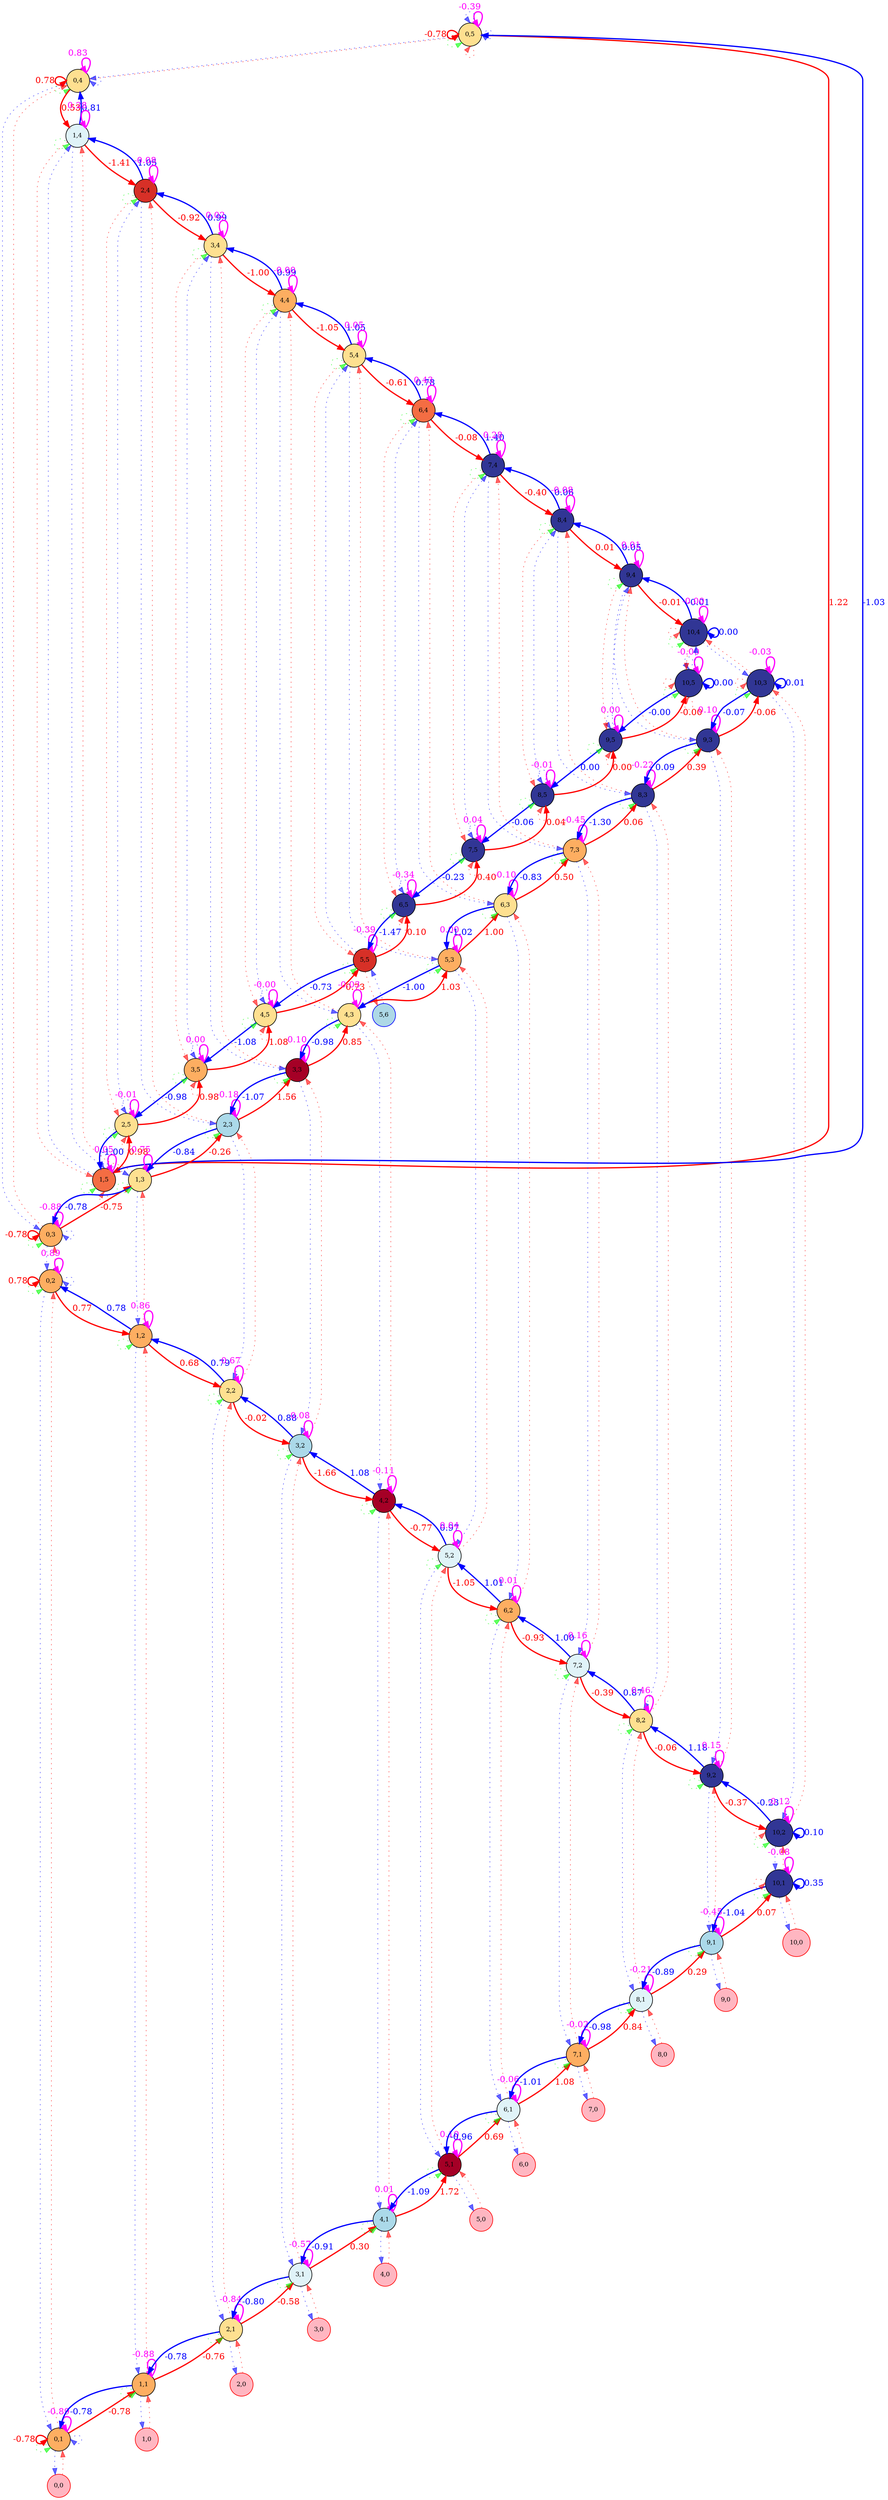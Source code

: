 digraph {
	splines=true
	"0,5" [label="0,5" color=black colorscheme=rdylbu10 fillcolor=5 fontsize=10 pos="0,5!" shape=circle style=filled]
	"0,4" [label="0,4" color=black colorscheme=rdylbu10 fillcolor=5 fontsize=10 pos="0,4!" shape=circle style=filled]
	"0,3" [label="0,3" color=black colorscheme=rdylbu10 fillcolor=4 fontsize=10 pos="0,3!" shape=circle style=filled]
	"0,2" [label="0,2" color=black colorscheme=rdylbu10 fillcolor=4 fontsize=10 pos="0,2!" shape=circle style=filled]
	"0,1" [label="0,1" color=black colorscheme=rdylbu10 fillcolor=4 fontsize=10 pos="0,1!" shape=circle style=filled]
	"0,0" [label="0,0" color=red fillcolor=lightpink fontsize=10 pos="0,0!" shape=circle style=filled]
	"1,5" [label="1,5" color=black colorscheme=rdylbu10 fillcolor=3 fontsize=10 pos="1,5!" shape=circle style=filled]
	"1,4" [label="1,4" color=black colorscheme=rdylbu10 fillcolor=6 fontsize=10 pos="1,4!" shape=circle style=filled]
	"1,3" [label="1,3" color=black colorscheme=rdylbu10 fillcolor=5 fontsize=10 pos="1,3!" shape=circle style=filled]
	"1,2" [label="1,2" color=black colorscheme=rdylbu10 fillcolor=4 fontsize=10 pos="1,2!" shape=circle style=filled]
	"1,1" [label="1,1" color=black colorscheme=rdylbu10 fillcolor=4 fontsize=10 pos="1,1!" shape=circle style=filled]
	"1,0" [label="1,0" color=red fillcolor=lightpink fontsize=10 pos="1,0!" shape=circle style=filled]
	"2,5" [label="2,5" color=black colorscheme=rdylbu10 fillcolor=5 fontsize=10 pos="2,5!" shape=circle style=filled]
	"2,4" [label="2,4" color=black colorscheme=rdylbu10 fillcolor=2 fontsize=10 pos="2,4!" shape=circle style=filled]
	"2,3" [label="2,3" color=black colorscheme=rdylbu10 fillcolor=7 fontsize=10 pos="2,3!" shape=circle style=filled]
	"2,2" [label="2,2" color=black colorscheme=rdylbu10 fillcolor=5 fontsize=10 pos="2,2!" shape=circle style=filled]
	"2,1" [label="2,1" color=black colorscheme=rdylbu10 fillcolor=5 fontsize=10 pos="2,1!" shape=circle style=filled]
	"2,0" [label="2,0" color=red fillcolor=lightpink fontsize=10 pos="2,0!" shape=circle style=filled]
	"3,5" [label="3,5" color=black colorscheme=rdylbu10 fillcolor=4 fontsize=10 pos="3,5!" shape=circle style=filled]
	"3,4" [label="3,4" color=black colorscheme=rdylbu10 fillcolor=5 fontsize=10 pos="3,4!" shape=circle style=filled]
	"3,3" [label="3,3" color=black colorscheme=rdylbu10 fillcolor=1 fontsize=10 pos="3,3!" shape=circle style=filled]
	"3,2" [label="3,2" color=black colorscheme=rdylbu10 fillcolor=7 fontsize=10 pos="3,2!" shape=circle style=filled]
	"3,1" [label="3,1" color=black colorscheme=rdylbu10 fillcolor=6 fontsize=10 pos="3,1!" shape=circle style=filled]
	"3,0" [label="3,0" color=red fillcolor=lightpink fontsize=10 pos="3,0!" shape=circle style=filled]
	"4,5" [label="4,5" color=black colorscheme=rdylbu10 fillcolor=5 fontsize=10 pos="4,5!" shape=circle style=filled]
	"4,4" [label="4,4" color=black colorscheme=rdylbu10 fillcolor=4 fontsize=10 pos="4,4!" shape=circle style=filled]
	"4,3" [label="4,3" color=black colorscheme=rdylbu10 fillcolor=5 fontsize=10 pos="4,3!" shape=circle style=filled]
	"4,2" [label="4,2" color=black colorscheme=rdylbu10 fillcolor=1 fontsize=10 pos="4,2!" shape=circle style=filled]
	"4,1" [label="4,1" color=black colorscheme=rdylbu10 fillcolor=7 fontsize=10 pos="4,1!" shape=circle style=filled]
	"4,0" [label="4,0" color=red fillcolor=lightpink fontsize=10 pos="4,0!" shape=circle style=filled]
	"5,6" [label="5,6" color=blue fillcolor=lightblue fontsize=10 pos="5,6!" shape=circle style=filled]
	"5,5" [label="5,5" color=black colorscheme=rdylbu10 fillcolor=2 fontsize=10 pos="5,5!" shape=circle style=filled]
	"5,4" [label="5,4" color=black colorscheme=rdylbu10 fillcolor=5 fontsize=10 pos="5,4!" shape=circle style=filled]
	"5,3" [label="5,3" color=black colorscheme=rdylbu10 fillcolor=4 fontsize=10 pos="5,3!" shape=circle style=filled]
	"5,2" [label="5,2" color=black colorscheme=rdylbu10 fillcolor=6 fontsize=10 pos="5,2!" shape=circle style=filled]
	"5,1" [label="5,1" color=black colorscheme=rdylbu10 fillcolor=1 fontsize=10 pos="5,1!" shape=circle style=filled]
	"5,0" [label="5,0" color=red fillcolor=lightpink fontsize=10 pos="5,0!" shape=circle style=filled]
	"6,5" [label="6,5" color=black colorscheme=rdylbu10 fillcolor=10 fontsize=10 pos="6,5!" shape=circle style=filled]
	"6,4" [label="6,4" color=black colorscheme=rdylbu10 fillcolor=3 fontsize=10 pos="6,4!" shape=circle style=filled]
	"6,3" [label="6,3" color=black colorscheme=rdylbu10 fillcolor=5 fontsize=10 pos="6,3!" shape=circle style=filled]
	"6,2" [label="6,2" color=black colorscheme=rdylbu10 fillcolor=4 fontsize=10 pos="6,2!" shape=circle style=filled]
	"6,1" [label="6,1" color=black colorscheme=rdylbu10 fillcolor=6 fontsize=10 pos="6,1!" shape=circle style=filled]
	"6,0" [label="6,0" color=red fillcolor=lightpink fontsize=10 pos="6,0!" shape=circle style=filled]
	"7,5" [label="7,5" color=black colorscheme=rdylbu10 fillcolor=10 fontsize=10 pos="7,5!" shape=circle style=filled]
	"7,4" [label="7,4" color=black colorscheme=rdylbu10 fillcolor=10 fontsize=10 pos="7,4!" shape=circle style=filled]
	"7,3" [label="7,3" color=black colorscheme=rdylbu10 fillcolor=4 fontsize=10 pos="7,3!" shape=circle style=filled]
	"7,2" [label="7,2" color=black colorscheme=rdylbu10 fillcolor=6 fontsize=10 pos="7,2!" shape=circle style=filled]
	"7,1" [label="7,1" color=black colorscheme=rdylbu10 fillcolor=4 fontsize=10 pos="7,1!" shape=circle style=filled]
	"7,0" [label="7,0" color=red fillcolor=lightpink fontsize=10 pos="7,0!" shape=circle style=filled]
	"8,5" [label="8,5" color=black colorscheme=rdylbu10 fillcolor=10 fontsize=10 pos="8,5!" shape=circle style=filled]
	"8,4" [label="8,4" color=black colorscheme=rdylbu10 fillcolor=10 fontsize=10 pos="8,4!" shape=circle style=filled]
	"8,3" [label="8,3" color=black colorscheme=rdylbu10 fillcolor=10 fontsize=10 pos="8,3!" shape=circle style=filled]
	"8,2" [label="8,2" color=black colorscheme=rdylbu10 fillcolor=5 fontsize=10 pos="8,2!" shape=circle style=filled]
	"8,1" [label="8,1" color=black colorscheme=rdylbu10 fillcolor=6 fontsize=10 pos="8,1!" shape=circle style=filled]
	"8,0" [label="8,0" color=red fillcolor=lightpink fontsize=10 pos="8,0!" shape=circle style=filled]
	"9,5" [label="9,5" color=black colorscheme=rdylbu10 fillcolor=10 fontsize=10 pos="9,5!" shape=circle style=filled]
	"9,4" [label="9,4" color=black colorscheme=rdylbu10 fillcolor=10 fontsize=10 pos="9,4!" shape=circle style=filled]
	"9,3" [label="9,3" color=black colorscheme=rdylbu10 fillcolor=10 fontsize=10 pos="9,3!" shape=circle style=filled]
	"9,2" [label="9,2" color=black colorscheme=rdylbu10 fillcolor=10 fontsize=10 pos="9,2!" shape=circle style=filled]
	"9,1" [label="9,1" color=black colorscheme=rdylbu10 fillcolor=7 fontsize=10 pos="9,1!" shape=circle style=filled]
	"9,0" [label="9,0" color=red fillcolor=lightpink fontsize=10 pos="9,0!" shape=circle style=filled]
	"10,5" [label="10,5" color=black colorscheme=rdylbu10 fillcolor=10 fontsize=10 pos="10,5!" shape=circle style=filled]
	"10,4" [label="10,4" color=black colorscheme=rdylbu10 fillcolor=10 fontsize=10 pos="10,4!" shape=circle style=filled]
	"10,3" [label="10,3" color=black colorscheme=rdylbu10 fillcolor=10 fontsize=10 pos="10,3!" shape=circle style=filled]
	"10,2" [label="10,2" color=black colorscheme=rdylbu10 fillcolor=10 fontsize=10 pos="10,2!" shape=circle style=filled]
	"10,1" [label="10,1" color=black colorscheme=rdylbu10 fillcolor=10 fontsize=10 pos="10,1!" shape=circle style=filled]
	"10,0" [label="10,0" color=red fillcolor=lightpink fontsize=10 pos="10,0!" shape=circle style=filled]
	"0,5" -> "0,5" [label=-0.39 color="#ff00ff" fontcolor="#ff00ff" headport=ne penwidth=2 style=solid tailport=ne]
	"0,5" -> "0,5" [label="" color="#00ff0099" fontcolor="#00ff0099" headport=sw style=dotted tailport=sw]
	"0,5" -> "0,4" [label="" color="#0000ff99" fontcolor="#0000ff99" style=dotted]
	"0,5" -> "1,5" [label=1.22 color="#ff0000" fontcolor="#ff0000" penwidth=2 style=solid]
	"0,5" -> "0,5" [label="" color="#ff000099" fontcolor="#ff000099" headport=s style=dotted tailport=s]
	"0,5" -> "0,5" [label="" color="#0000ff99" fontcolor="#0000ff99" headport=n style=dotted tailport=n]
	"0,5" -> "0,5" [label="" color="#0000ff99" fontcolor="#0000ff99" headport=e style=dotted tailport=e]
	"0,5" -> "0,5" [label=-0.78 color="#ff0000" fontcolor="#ff0000" headport=w penwidth=2 style=solid tailport=w]
	"0,4" -> "0,5" [label="" color="#ff000099" fontcolor="#ff000099" style=dotted]
	"0,4" -> "0,4" [label=0.83 color="#ff00ff" fontcolor="#ff00ff" headport=ne penwidth=2 style=solid tailport=ne]
	"0,4" -> "0,4" [label="" color="#00ff0099" fontcolor="#00ff0099" headport=sw style=dotted tailport=sw]
	"0,4" -> "0,3" [label="" color="#0000ff99" fontcolor="#0000ff99" style=dotted]
	"0,4" -> "1,4" [label=0.53 color="#ff0000" fontcolor="#ff0000" penwidth=2 style=solid]
	"0,4" -> "0,4" [label="" color="#0000ff99" fontcolor="#0000ff99" headport=e style=dotted tailport=e]
	"0,4" -> "0,4" [label=0.78 color="#ff0000" fontcolor="#ff0000" headport=w penwidth=2 style=solid tailport=w]
	"0,3" -> "0,4" [label="" color="#ff000099" fontcolor="#ff000099" style=dotted]
	"0,3" -> "0,3" [label=-0.88 color="#ff00ff" fontcolor="#ff00ff" headport=ne penwidth=2 style=solid tailport=ne]
	"0,3" -> "0,3" [label="" color="#00ff0099" fontcolor="#00ff0099" headport=sw style=dotted tailport=sw]
	"0,3" -> "0,2" [label="" color="#0000ff99" fontcolor="#0000ff99" style=dotted]
	"0,3" -> "1,3" [label=-0.75 color="#ff0000" fontcolor="#ff0000" penwidth=2 style=solid]
	"0,3" -> "0,3" [label="" color="#0000ff99" fontcolor="#0000ff99" headport=e style=dotted tailport=e]
	"0,3" -> "0,3" [label=-0.78 color="#ff0000" fontcolor="#ff0000" headport=w penwidth=2 style=solid tailport=w]
	"0,2" -> "0,3" [label="" color="#ff000099" fontcolor="#ff000099" style=dotted]
	"0,2" -> "0,2" [label=0.89 color="#ff00ff" fontcolor="#ff00ff" headport=ne penwidth=2 style=solid tailport=ne]
	"0,2" -> "0,2" [label="" color="#00ff0099" fontcolor="#00ff0099" headport=sw style=dotted tailport=sw]
	"0,2" -> "0,1" [label="" color="#0000ff99" fontcolor="#0000ff99" style=dotted]
	"0,2" -> "1,2" [label=0.77 color="#ff0000" fontcolor="#ff0000" penwidth=2 style=solid]
	"0,2" -> "0,2" [label="" color="#0000ff99" fontcolor="#0000ff99" headport=e style=dotted tailport=e]
	"0,2" -> "0,2" [label=0.78 color="#ff0000" fontcolor="#ff0000" headport=w penwidth=2 style=solid tailport=w]
	"0,1" -> "0,2" [label="" color="#ff000099" fontcolor="#ff000099" style=dotted]
	"0,1" -> "0,1" [label=-0.89 color="#ff00ff" fontcolor="#ff00ff" headport=ne penwidth=2 style=solid tailport=ne]
	"0,1" -> "0,1" [label="" color="#00ff0099" fontcolor="#00ff0099" headport=sw style=dotted tailport=sw]
	"0,1" -> "0,0" [label="" color="#0000ff99" fontcolor="#0000ff99" style=dotted]
	"0,1" -> "1,1" [label=-0.78 color="#ff0000" fontcolor="#ff0000" penwidth=2 style=solid]
	"0,1" -> "0,1" [label="" color="#0000ff99" fontcolor="#0000ff99" headport=e style=dotted tailport=e]
	"0,1" -> "0,1" [label=-0.78 color="#ff0000" fontcolor="#ff0000" headport=w penwidth=2 style=solid tailport=w]
	"0,0" -> "0,1" [label="" color="#ff000099" fontcolor="#ff000099" style=dotted]
	"1,5" -> "0,5" [label=-1.03 color="#0000ff" fontcolor="#0000ff" penwidth=2 style=solid]
	"1,5" -> "1,5" [label=0.05 color="#ff00ff" fontcolor="#ff00ff" headport=ne penwidth=2 style=solid tailport=ne]
	"1,5" -> "1,5" [label="" color="#00ff0099" fontcolor="#00ff0099" headport=sw style=dotted tailport=sw]
	"1,5" -> "1,4" [label="" color="#0000ff99" fontcolor="#0000ff99" style=dotted]
	"1,5" -> "2,5" [label=0.98 color="#ff0000" fontcolor="#ff0000" penwidth=2 style=solid]
	"1,5" -> "1,5" [label="" color="#ff000099" fontcolor="#ff000099" headport=s style=dotted tailport=s]
	"1,5" -> "1,5" [label="" color="#0000ff99" fontcolor="#0000ff99" headport=n style=dotted tailport=n]
	"1,4" -> "0,4" [label=0.81 color="#0000ff" fontcolor="#0000ff" penwidth=2 style=solid]
	"1,4" -> "1,5" [label="" color="#ff000099" fontcolor="#ff000099" style=dotted]
	"1,4" -> "1,4" [label=0.28 color="#ff00ff" fontcolor="#ff00ff" headport=ne penwidth=2 style=solid tailport=ne]
	"1,4" -> "1,4" [label="" color="#00ff0099" fontcolor="#00ff0099" headport=sw style=dotted tailport=sw]
	"1,4" -> "1,3" [label="" color="#0000ff99" fontcolor="#0000ff99" style=dotted]
	"1,4" -> "2,4" [label=-1.41 color="#ff0000" fontcolor="#ff0000" penwidth=2 style=solid]
	"1,3" -> "0,3" [label=-0.78 color="#0000ff" fontcolor="#0000ff" penwidth=2 style=solid]
	"1,3" -> "1,4" [label="" color="#ff000099" fontcolor="#ff000099" style=dotted]
	"1,3" -> "1,3" [label=-0.75 color="#ff00ff" fontcolor="#ff00ff" headport=ne penwidth=2 style=solid tailport=ne]
	"1,3" -> "1,3" [label="" color="#00ff0099" fontcolor="#00ff0099" headport=sw style=dotted tailport=sw]
	"1,3" -> "1,2" [label="" color="#0000ff99" fontcolor="#0000ff99" style=dotted]
	"1,3" -> "2,3" [label=-0.26 color="#ff0000" fontcolor="#ff0000" penwidth=2 style=solid]
	"1,2" -> "0,2" [label=0.78 color="#0000ff" fontcolor="#0000ff" penwidth=2 style=solid]
	"1,2" -> "1,3" [label="" color="#ff000099" fontcolor="#ff000099" style=dotted]
	"1,2" -> "1,2" [label=0.86 color="#ff00ff" fontcolor="#ff00ff" headport=ne penwidth=2 style=solid tailport=ne]
	"1,2" -> "1,2" [label="" color="#00ff0099" fontcolor="#00ff0099" headport=sw style=dotted tailport=sw]
	"1,2" -> "1,1" [label="" color="#0000ff99" fontcolor="#0000ff99" style=dotted]
	"1,2" -> "2,2" [label=0.68 color="#ff0000" fontcolor="#ff0000" penwidth=2 style=solid]
	"1,1" -> "0,1" [label=-0.78 color="#0000ff" fontcolor="#0000ff" penwidth=2 style=solid]
	"1,1" -> "1,2" [label="" color="#ff000099" fontcolor="#ff000099" style=dotted]
	"1,1" -> "1,1" [label=-0.88 color="#ff00ff" fontcolor="#ff00ff" headport=ne penwidth=2 style=solid tailport=ne]
	"1,1" -> "1,1" [label="" color="#00ff0099" fontcolor="#00ff0099" headport=sw style=dotted tailport=sw]
	"1,1" -> "1,0" [label="" color="#0000ff99" fontcolor="#0000ff99" style=dotted]
	"1,1" -> "2,1" [label=-0.76 color="#ff0000" fontcolor="#ff0000" penwidth=2 style=solid]
	"1,0" -> "1,1" [label="" color="#ff000099" fontcolor="#ff000099" style=dotted]
	"2,5" -> "1,5" [label=-1.00 color="#0000ff" fontcolor="#0000ff" penwidth=2 style=solid]
	"2,5" -> "2,5" [label=-0.01 color="#ff00ff" fontcolor="#ff00ff" headport=ne penwidth=2 style=solid tailport=ne]
	"2,5" -> "2,5" [label="" color="#00ff0099" fontcolor="#00ff0099" headport=sw style=dotted tailport=sw]
	"2,5" -> "2,4" [label="" color="#0000ff99" fontcolor="#0000ff99" style=dotted]
	"2,5" -> "3,5" [label=0.98 color="#ff0000" fontcolor="#ff0000" penwidth=2 style=solid]
	"2,5" -> "2,5" [label="" color="#ff000099" fontcolor="#ff000099" headport=s style=dotted tailport=s]
	"2,5" -> "2,5" [label="" color="#0000ff99" fontcolor="#0000ff99" headport=n style=dotted tailport=n]
	"2,4" -> "1,4" [label=1.05 color="#0000ff" fontcolor="#0000ff" penwidth=2 style=solid]
	"2,4" -> "2,5" [label="" color="#ff000099" fontcolor="#ff000099" style=dotted]
	"2,4" -> "2,4" [label=-0.08 color="#ff00ff" fontcolor="#ff00ff" headport=ne penwidth=2 style=solid tailport=ne]
	"2,4" -> "2,4" [label="" color="#00ff0099" fontcolor="#00ff0099" headport=sw style=dotted tailport=sw]
	"2,4" -> "2,3" [label="" color="#0000ff99" fontcolor="#0000ff99" style=dotted]
	"2,4" -> "3,4" [label=-0.92 color="#ff0000" fontcolor="#ff0000" penwidth=2 style=solid]
	"2,3" -> "1,3" [label=-0.84 color="#0000ff" fontcolor="#0000ff" penwidth=2 style=solid]
	"2,3" -> "2,4" [label="" color="#ff000099" fontcolor="#ff000099" style=dotted]
	"2,3" -> "2,3" [label=-0.18 color="#ff00ff" fontcolor="#ff00ff" headport=ne penwidth=2 style=solid tailport=ne]
	"2,3" -> "2,3" [label="" color="#00ff0099" fontcolor="#00ff0099" headport=sw style=dotted tailport=sw]
	"2,3" -> "2,2" [label="" color="#0000ff99" fontcolor="#0000ff99" style=dotted]
	"2,3" -> "3,3" [label=1.56 color="#ff0000" fontcolor="#ff0000" penwidth=2 style=solid]
	"2,2" -> "1,2" [label=0.79 color="#0000ff" fontcolor="#0000ff" penwidth=2 style=solid]
	"2,2" -> "2,3" [label="" color="#ff000099" fontcolor="#ff000099" style=dotted]
	"2,2" -> "2,2" [label=0.67 color="#ff00ff" fontcolor="#ff00ff" headport=ne penwidth=2 style=solid tailport=ne]
	"2,2" -> "2,2" [label="" color="#00ff0099" fontcolor="#00ff0099" headport=sw style=dotted tailport=sw]
	"2,2" -> "2,1" [label="" color="#0000ff99" fontcolor="#0000ff99" style=dotted]
	"2,2" -> "3,2" [label=-0.02 color="#ff0000" fontcolor="#ff0000" penwidth=2 style=solid]
	"2,1" -> "1,1" [label=-0.78 color="#0000ff" fontcolor="#0000ff" penwidth=2 style=solid]
	"2,1" -> "2,2" [label="" color="#ff000099" fontcolor="#ff000099" style=dotted]
	"2,1" -> "2,1" [label=-0.84 color="#ff00ff" fontcolor="#ff00ff" headport=ne penwidth=2 style=solid tailport=ne]
	"2,1" -> "2,1" [label="" color="#00ff0099" fontcolor="#00ff0099" headport=sw style=dotted tailport=sw]
	"2,1" -> "2,0" [label="" color="#0000ff99" fontcolor="#0000ff99" style=dotted]
	"2,1" -> "3,1" [label=-0.58 color="#ff0000" fontcolor="#ff0000" penwidth=2 style=solid]
	"2,0" -> "2,1" [label="" color="#ff000099" fontcolor="#ff000099" style=dotted]
	"3,5" -> "2,5" [label=-0.98 color="#0000ff" fontcolor="#0000ff" penwidth=2 style=solid]
	"3,5" -> "3,5" [label=0.00 color="#ff00ff" fontcolor="#ff00ff" headport=ne penwidth=2 style=solid tailport=ne]
	"3,5" -> "3,5" [label="" color="#00ff0099" fontcolor="#00ff0099" headport=sw style=dotted tailport=sw]
	"3,5" -> "3,4" [label="" color="#0000ff99" fontcolor="#0000ff99" style=dotted]
	"3,5" -> "4,5" [label=1.08 color="#ff0000" fontcolor="#ff0000" penwidth=2 style=solid]
	"3,5" -> "3,5" [label="" color="#ff000099" fontcolor="#ff000099" headport=s style=dotted tailport=s]
	"3,5" -> "3,5" [label="" color="#0000ff99" fontcolor="#0000ff99" headport=n style=dotted tailport=n]
	"3,4" -> "2,4" [label=0.99 color="#0000ff" fontcolor="#0000ff" penwidth=2 style=solid]
	"3,4" -> "3,5" [label="" color="#ff000099" fontcolor="#ff000099" style=dotted]
	"3,4" -> "3,4" [label=0.02 color="#ff00ff" fontcolor="#ff00ff" headport=ne penwidth=2 style=solid tailport=ne]
	"3,4" -> "3,4" [label="" color="#00ff0099" fontcolor="#00ff0099" headport=sw style=dotted tailport=sw]
	"3,4" -> "3,3" [label="" color="#0000ff99" fontcolor="#0000ff99" style=dotted]
	"3,4" -> "4,4" [label=-1.00 color="#ff0000" fontcolor="#ff0000" penwidth=2 style=solid]
	"3,3" -> "2,3" [label=-1.07 color="#0000ff" fontcolor="#0000ff" penwidth=2 style=solid]
	"3,3" -> "3,4" [label="" color="#ff000099" fontcolor="#ff000099" style=dotted]
	"3,3" -> "3,3" [label=0.10 color="#ff00ff" fontcolor="#ff00ff" headport=ne penwidth=2 style=solid tailport=ne]
	"3,3" -> "3,3" [label="" color="#00ff0099" fontcolor="#00ff0099" headport=sw style=dotted tailport=sw]
	"3,3" -> "3,2" [label="" color="#0000ff99" fontcolor="#0000ff99" style=dotted]
	"3,3" -> "4,3" [label=0.85 color="#ff0000" fontcolor="#ff0000" penwidth=2 style=solid]
	"3,2" -> "2,2" [label=0.88 color="#0000ff" fontcolor="#0000ff" penwidth=2 style=solid]
	"3,2" -> "3,3" [label="" color="#ff000099" fontcolor="#ff000099" style=dotted]
	"3,2" -> "3,2" [label=0.08 color="#ff00ff" fontcolor="#ff00ff" headport=ne penwidth=2 style=solid tailport=ne]
	"3,2" -> "3,2" [label="" color="#00ff0099" fontcolor="#00ff0099" headport=sw style=dotted tailport=sw]
	"3,2" -> "3,1" [label="" color="#0000ff99" fontcolor="#0000ff99" style=dotted]
	"3,2" -> "4,2" [label=-1.66 color="#ff0000" fontcolor="#ff0000" penwidth=2 style=solid]
	"3,1" -> "2,1" [label=-0.80 color="#0000ff" fontcolor="#0000ff" penwidth=2 style=solid]
	"3,1" -> "3,2" [label="" color="#ff000099" fontcolor="#ff000099" style=dotted]
	"3,1" -> "3,1" [label=-0.57 color="#ff00ff" fontcolor="#ff00ff" headport=ne penwidth=2 style=solid tailport=ne]
	"3,1" -> "3,1" [label="" color="#00ff0099" fontcolor="#00ff0099" headport=sw style=dotted tailport=sw]
	"3,1" -> "3,0" [label="" color="#0000ff99" fontcolor="#0000ff99" style=dotted]
	"3,1" -> "4,1" [label=0.30 color="#ff0000" fontcolor="#ff0000" penwidth=2 style=solid]
	"3,0" -> "3,1" [label="" color="#ff000099" fontcolor="#ff000099" style=dotted]
	"4,5" -> "3,5" [label=-1.08 color="#0000ff" fontcolor="#0000ff" penwidth=2 style=solid]
	"4,5" -> "4,5" [label=-0.00 color="#ff00ff" fontcolor="#ff00ff" headport=ne penwidth=2 style=solid tailport=ne]
	"4,5" -> "4,5" [label="" color="#00ff0099" fontcolor="#00ff0099" headport=sw style=dotted tailport=sw]
	"4,5" -> "4,4" [label="" color="#0000ff99" fontcolor="#0000ff99" style=dotted]
	"4,5" -> "5,5" [label=0.73 color="#ff0000" fontcolor="#ff0000" penwidth=2 style=solid]
	"4,5" -> "4,5" [label="" color="#ff000099" fontcolor="#ff000099" headport=s style=dotted tailport=s]
	"4,5" -> "4,5" [label="" color="#0000ff99" fontcolor="#0000ff99" headport=n style=dotted tailport=n]
	"4,4" -> "3,4" [label=0.99 color="#0000ff" fontcolor="#0000ff" penwidth=2 style=solid]
	"4,4" -> "4,5" [label="" color="#ff000099" fontcolor="#ff000099" style=dotted]
	"4,4" -> "4,4" [label=-0.00 color="#ff00ff" fontcolor="#ff00ff" headport=ne penwidth=2 style=solid tailport=ne]
	"4,4" -> "4,4" [label="" color="#00ff0099" fontcolor="#00ff0099" headport=sw style=dotted tailport=sw]
	"4,4" -> "4,3" [label="" color="#0000ff99" fontcolor="#0000ff99" style=dotted]
	"4,4" -> "5,4" [label=-1.05 color="#ff0000" fontcolor="#ff0000" penwidth=2 style=solid]
	"4,3" -> "3,3" [label=-0.98 color="#0000ff" fontcolor="#0000ff" penwidth=2 style=solid]
	"4,3" -> "4,4" [label="" color="#ff000099" fontcolor="#ff000099" style=dotted]
	"4,3" -> "4,3" [label=-0.03 color="#ff00ff" fontcolor="#ff00ff" headport=ne penwidth=2 style=solid tailport=ne]
	"4,3" -> "4,3" [label="" color="#00ff0099" fontcolor="#00ff0099" headport=sw style=dotted tailport=sw]
	"4,3" -> "4,2" [label="" color="#0000ff99" fontcolor="#0000ff99" style=dotted]
	"4,3" -> "5,3" [label=1.03 color="#ff0000" fontcolor="#ff0000" penwidth=2 style=solid]
	"4,2" -> "3,2" [label=1.08 color="#0000ff" fontcolor="#0000ff" penwidth=2 style=solid]
	"4,2" -> "4,3" [label="" color="#ff000099" fontcolor="#ff000099" style=dotted]
	"4,2" -> "4,2" [label=-0.11 color="#ff00ff" fontcolor="#ff00ff" headport=ne penwidth=2 style=solid tailport=ne]
	"4,2" -> "4,2" [label="" color="#00ff0099" fontcolor="#00ff0099" headport=sw style=dotted tailport=sw]
	"4,2" -> "4,1" [label="" color="#0000ff99" fontcolor="#0000ff99" style=dotted]
	"4,2" -> "5,2" [label=-0.77 color="#ff0000" fontcolor="#ff0000" penwidth=2 style=solid]
	"4,1" -> "3,1" [label=-0.91 color="#0000ff" fontcolor="#0000ff" penwidth=2 style=solid]
	"4,1" -> "4,2" [label="" color="#ff000099" fontcolor="#ff000099" style=dotted]
	"4,1" -> "4,1" [label=0.01 color="#ff00ff" fontcolor="#ff00ff" headport=ne penwidth=2 style=solid tailport=ne]
	"4,1" -> "4,1" [label="" color="#00ff0099" fontcolor="#00ff0099" headport=sw style=dotted tailport=sw]
	"4,1" -> "4,0" [label="" color="#0000ff99" fontcolor="#0000ff99" style=dotted]
	"4,1" -> "5,1" [label=1.72 color="#ff0000" fontcolor="#ff0000" penwidth=2 style=solid]
	"4,0" -> "4,1" [label="" color="#ff000099" fontcolor="#ff000099" style=dotted]
	"5,6" -> "5,5" [label="" color="#0000ff99" fontcolor="#0000ff99" style=dotted]
	"5,5" -> "4,5" [label=-0.73 color="#0000ff" fontcolor="#0000ff" penwidth=2 style=solid]
	"5,5" -> "5,6" [label="" color="#ff000099" fontcolor="#ff000099" style=dotted]
	"5,5" -> "5,5" [label=-0.39 color="#ff00ff" fontcolor="#ff00ff" headport=ne penwidth=2 style=solid tailport=ne]
	"5,5" -> "5,5" [label="" color="#00ff0099" fontcolor="#00ff0099" headport=sw style=dotted tailport=sw]
	"5,5" -> "5,4" [label="" color="#0000ff99" fontcolor="#0000ff99" style=dotted]
	"5,5" -> "6,5" [label=0.10 color="#ff0000" fontcolor="#ff0000" penwidth=2 style=solid]
	"5,4" -> "4,4" [label=1.05 color="#0000ff" fontcolor="#0000ff" penwidth=2 style=solid]
	"5,4" -> "5,5" [label="" color="#ff000099" fontcolor="#ff000099" style=dotted]
	"5,4" -> "5,4" [label=0.05 color="#ff00ff" fontcolor="#ff00ff" headport=ne penwidth=2 style=solid tailport=ne]
	"5,4" -> "5,4" [label="" color="#00ff0099" fontcolor="#00ff0099" headport=sw style=dotted tailport=sw]
	"5,4" -> "5,3" [label="" color="#0000ff99" fontcolor="#0000ff99" style=dotted]
	"5,4" -> "6,4" [label=-0.61 color="#ff0000" fontcolor="#ff0000" penwidth=2 style=solid]
	"5,3" -> "4,3" [label=-1.00 color="#0000ff" fontcolor="#0000ff" penwidth=2 style=solid]
	"5,3" -> "5,4" [label="" color="#ff000099" fontcolor="#ff000099" style=dotted]
	"5,3" -> "5,3" [label=0.00 color="#ff00ff" fontcolor="#ff00ff" headport=ne penwidth=2 style=solid tailport=ne]
	"5,3" -> "5,3" [label="" color="#00ff0099" fontcolor="#00ff0099" headport=sw style=dotted tailport=sw]
	"5,3" -> "5,2" [label="" color="#0000ff99" fontcolor="#0000ff99" style=dotted]
	"5,3" -> "6,3" [label=1.00 color="#ff0000" fontcolor="#ff0000" penwidth=2 style=solid]
	"5,2" -> "4,2" [label=0.97 color="#0000ff" fontcolor="#0000ff" penwidth=2 style=solid]
	"5,2" -> "5,3" [label="" color="#ff000099" fontcolor="#ff000099" style=dotted]
	"5,2" -> "5,2" [label=0.04 color="#ff00ff" fontcolor="#ff00ff" headport=ne penwidth=2 style=solid tailport=ne]
	"5,2" -> "5,2" [label="" color="#00ff0099" fontcolor="#00ff0099" headport=sw style=dotted tailport=sw]
	"5,2" -> "5,1" [label="" color="#0000ff99" fontcolor="#0000ff99" style=dotted]
	"5,2" -> "6,2" [label=-1.05 color="#ff0000" fontcolor="#ff0000" penwidth=2 style=solid]
	"5,1" -> "4,1" [label=-1.09 color="#0000ff" fontcolor="#0000ff" penwidth=2 style=solid]
	"5,1" -> "5,2" [label="" color="#ff000099" fontcolor="#ff000099" style=dotted]
	"5,1" -> "5,1" [label=0.10 color="#ff00ff" fontcolor="#ff00ff" headport=ne penwidth=2 style=solid tailport=ne]
	"5,1" -> "5,1" [label="" color="#00ff0099" fontcolor="#00ff0099" headport=sw style=dotted tailport=sw]
	"5,1" -> "5,0" [label="" color="#0000ff99" fontcolor="#0000ff99" style=dotted]
	"5,1" -> "6,1" [label=0.69 color="#ff0000" fontcolor="#ff0000" penwidth=2 style=solid]
	"5,0" -> "5,1" [label="" color="#ff000099" fontcolor="#ff000099" style=dotted]
	"6,5" -> "5,5" [label=-1.47 color="#0000ff" fontcolor="#0000ff" penwidth=2 style=solid]
	"6,5" -> "6,5" [label=-0.34 color="#ff00ff" fontcolor="#ff00ff" headport=ne penwidth=2 style=solid tailport=ne]
	"6,5" -> "6,5" [label="" color="#00ff0099" fontcolor="#00ff0099" headport=sw style=dotted tailport=sw]
	"6,5" -> "6,4" [label="" color="#0000ff99" fontcolor="#0000ff99" style=dotted]
	"6,5" -> "7,5" [label=0.40 color="#ff0000" fontcolor="#ff0000" penwidth=2 style=solid]
	"6,5" -> "6,5" [label="" color="#ff000099" fontcolor="#ff000099" headport=s style=dotted tailport=s]
	"6,5" -> "6,5" [label="" color="#0000ff99" fontcolor="#0000ff99" headport=n style=dotted tailport=n]
	"6,4" -> "5,4" [label=0.78 color="#0000ff" fontcolor="#0000ff" penwidth=2 style=solid]
	"6,4" -> "6,5" [label="" color="#ff000099" fontcolor="#ff000099" style=dotted]
	"6,4" -> "6,4" [label=0.43 color="#ff00ff" fontcolor="#ff00ff" headport=ne penwidth=2 style=solid tailport=ne]
	"6,4" -> "6,4" [label="" color="#00ff0099" fontcolor="#00ff0099" headport=sw style=dotted tailport=sw]
	"6,4" -> "6,3" [label="" color="#0000ff99" fontcolor="#0000ff99" style=dotted]
	"6,4" -> "7,4" [label=-0.08 color="#ff0000" fontcolor="#ff0000" penwidth=2 style=solid]
	"6,3" -> "5,3" [label=-1.02 color="#0000ff" fontcolor="#0000ff" penwidth=2 style=solid]
	"6,3" -> "6,4" [label="" color="#ff000099" fontcolor="#ff000099" style=dotted]
	"6,3" -> "6,3" [label=-0.10 color="#ff00ff" fontcolor="#ff00ff" headport=ne penwidth=2 style=solid tailport=ne]
	"6,3" -> "6,3" [label="" color="#00ff0099" fontcolor="#00ff0099" headport=sw style=dotted tailport=sw]
	"6,3" -> "6,2" [label="" color="#0000ff99" fontcolor="#0000ff99" style=dotted]
	"6,3" -> "7,3" [label=0.50 color="#ff0000" fontcolor="#ff0000" penwidth=2 style=solid]
	"6,2" -> "5,2" [label=1.01 color="#0000ff" fontcolor="#0000ff" penwidth=2 style=solid]
	"6,2" -> "6,3" [label="" color="#ff000099" fontcolor="#ff000099" style=dotted]
	"6,2" -> "6,2" [label=0.01 color="#ff00ff" fontcolor="#ff00ff" headport=ne penwidth=2 style=solid tailport=ne]
	"6,2" -> "6,2" [label="" color="#00ff0099" fontcolor="#00ff0099" headport=sw style=dotted tailport=sw]
	"6,2" -> "6,1" [label="" color="#0000ff99" fontcolor="#0000ff99" style=dotted]
	"6,2" -> "7,2" [label=-0.93 color="#ff0000" fontcolor="#ff0000" penwidth=2 style=solid]
	"6,1" -> "5,1" [label=-0.96 color="#0000ff" fontcolor="#0000ff" penwidth=2 style=solid]
	"6,1" -> "6,2" [label="" color="#ff000099" fontcolor="#ff000099" style=dotted]
	"6,1" -> "6,1" [label=-0.06 color="#ff00ff" fontcolor="#ff00ff" headport=ne penwidth=2 style=solid tailport=ne]
	"6,1" -> "6,1" [label="" color="#00ff0099" fontcolor="#00ff0099" headport=sw style=dotted tailport=sw]
	"6,1" -> "6,0" [label="" color="#0000ff99" fontcolor="#0000ff99" style=dotted]
	"6,1" -> "7,1" [label=1.08 color="#ff0000" fontcolor="#ff0000" penwidth=2 style=solid]
	"6,0" -> "6,1" [label="" color="#ff000099" fontcolor="#ff000099" style=dotted]
	"7,5" -> "6,5" [label=-0.23 color="#0000ff" fontcolor="#0000ff" penwidth=2 style=solid]
	"7,5" -> "7,5" [label=0.04 color="#ff00ff" fontcolor="#ff00ff" headport=ne penwidth=2 style=solid tailport=ne]
	"7,5" -> "7,5" [label="" color="#00ff0099" fontcolor="#00ff0099" headport=sw style=dotted tailport=sw]
	"7,5" -> "7,4" [label="" color="#0000ff99" fontcolor="#0000ff99" style=dotted]
	"7,5" -> "8,5" [label=0.04 color="#ff0000" fontcolor="#ff0000" penwidth=2 style=solid]
	"7,5" -> "7,5" [label="" color="#ff000099" fontcolor="#ff000099" headport=s style=dotted tailport=s]
	"7,5" -> "7,5" [label="" color="#0000ff99" fontcolor="#0000ff99" headport=n style=dotted tailport=n]
	"7,4" -> "6,4" [label=1.40 color="#0000ff" fontcolor="#0000ff" penwidth=2 style=solid]
	"7,4" -> "7,5" [label="" color="#ff000099" fontcolor="#ff000099" style=dotted]
	"7,4" -> "7,4" [label=0.28 color="#ff00ff" fontcolor="#ff00ff" headport=ne penwidth=2 style=solid tailport=ne]
	"7,4" -> "7,4" [label="" color="#00ff0099" fontcolor="#00ff0099" headport=sw style=dotted tailport=sw]
	"7,4" -> "7,3" [label="" color="#0000ff99" fontcolor="#0000ff99" style=dotted]
	"7,4" -> "8,4" [label=-0.40 color="#ff0000" fontcolor="#ff0000" penwidth=2 style=solid]
	"7,3" -> "6,3" [label=-0.83 color="#0000ff" fontcolor="#0000ff" penwidth=2 style=solid]
	"7,3" -> "7,4" [label="" color="#ff000099" fontcolor="#ff000099" style=dotted]
	"7,3" -> "7,3" [label=-0.45 color="#ff00ff" fontcolor="#ff00ff" headport=ne penwidth=2 style=solid tailport=ne]
	"7,3" -> "7,3" [label="" color="#00ff0099" fontcolor="#00ff0099" headport=sw style=dotted tailport=sw]
	"7,3" -> "7,2" [label="" color="#0000ff99" fontcolor="#0000ff99" style=dotted]
	"7,3" -> "8,3" [label=0.06 color="#ff0000" fontcolor="#ff0000" penwidth=2 style=solid]
	"7,2" -> "6,2" [label=1.00 color="#0000ff" fontcolor="#0000ff" penwidth=2 style=solid]
	"7,2" -> "7,3" [label="" color="#ff000099" fontcolor="#ff000099" style=dotted]
	"7,2" -> "7,2" [label=0.16 color="#ff00ff" fontcolor="#ff00ff" headport=ne penwidth=2 style=solid tailport=ne]
	"7,2" -> "7,2" [label="" color="#00ff0099" fontcolor="#00ff0099" headport=sw style=dotted tailport=sw]
	"7,2" -> "7,1" [label="" color="#0000ff99" fontcolor="#0000ff99" style=dotted]
	"7,2" -> "8,2" [label=-0.39 color="#ff0000" fontcolor="#ff0000" penwidth=2 style=solid]
	"7,1" -> "6,1" [label=-1.01 color="#0000ff" fontcolor="#0000ff" penwidth=2 style=solid]
	"7,1" -> "7,2" [label="" color="#ff000099" fontcolor="#ff000099" style=dotted]
	"7,1" -> "7,1" [label=-0.02 color="#ff00ff" fontcolor="#ff00ff" headport=ne penwidth=2 style=solid tailport=ne]
	"7,1" -> "7,1" [label="" color="#00ff0099" fontcolor="#00ff0099" headport=sw style=dotted tailport=sw]
	"7,1" -> "7,0" [label="" color="#0000ff99" fontcolor="#0000ff99" style=dotted]
	"7,1" -> "8,1" [label=0.84 color="#ff0000" fontcolor="#ff0000" penwidth=2 style=solid]
	"7,0" -> "7,1" [label="" color="#ff000099" fontcolor="#ff000099" style=dotted]
	"8,5" -> "7,5" [label=-0.06 color="#0000ff" fontcolor="#0000ff" penwidth=2 style=solid]
	"8,5" -> "8,5" [label=-0.01 color="#ff00ff" fontcolor="#ff00ff" headport=ne penwidth=2 style=solid tailport=ne]
	"8,5" -> "8,5" [label="" color="#00ff0099" fontcolor="#00ff0099" headport=sw style=dotted tailport=sw]
	"8,5" -> "8,4" [label="" color="#0000ff99" fontcolor="#0000ff99" style=dotted]
	"8,5" -> "9,5" [label=0.00 color="#ff0000" fontcolor="#ff0000" penwidth=2 style=solid]
	"8,5" -> "8,5" [label="" color="#ff000099" fontcolor="#ff000099" headport=s style=dotted tailport=s]
	"8,5" -> "8,5" [label="" color="#0000ff99" fontcolor="#0000ff99" headport=n style=dotted tailport=n]
	"8,4" -> "7,4" [label=0.06 color="#0000ff" fontcolor="#0000ff" penwidth=2 style=solid]
	"8,4" -> "8,5" [label="" color="#ff000099" fontcolor="#ff000099" style=dotted]
	"8,4" -> "8,4" [label=-0.08 color="#ff00ff" fontcolor="#ff00ff" headport=ne penwidth=2 style=solid tailport=ne]
	"8,4" -> "8,4" [label="" color="#00ff0099" fontcolor="#00ff0099" headport=sw style=dotted tailport=sw]
	"8,4" -> "8,3" [label="" color="#0000ff99" fontcolor="#0000ff99" style=dotted]
	"8,4" -> "9,4" [label=0.01 color="#ff0000" fontcolor="#ff0000" penwidth=2 style=solid]
	"8,3" -> "7,3" [label=-1.30 color="#0000ff" fontcolor="#0000ff" penwidth=2 style=solid]
	"8,3" -> "8,4" [label="" color="#ff000099" fontcolor="#ff000099" style=dotted]
	"8,3" -> "8,3" [label=-0.22 color="#ff00ff" fontcolor="#ff00ff" headport=ne penwidth=2 style=solid tailport=ne]
	"8,3" -> "8,3" [label="" color="#00ff0099" fontcolor="#00ff0099" headport=sw style=dotted tailport=sw]
	"8,3" -> "8,2" [label="" color="#0000ff99" fontcolor="#0000ff99" style=dotted]
	"8,3" -> "9,3" [label=0.39 color="#ff0000" fontcolor="#ff0000" penwidth=2 style=solid]
	"8,2" -> "7,2" [label=0.87 color="#0000ff" fontcolor="#0000ff" penwidth=2 style=solid]
	"8,2" -> "8,3" [label="" color="#ff000099" fontcolor="#ff000099" style=dotted]
	"8,2" -> "8,2" [label=0.46 color="#ff00ff" fontcolor="#ff00ff" headport=ne penwidth=2 style=solid tailport=ne]
	"8,2" -> "8,2" [label="" color="#00ff0099" fontcolor="#00ff0099" headport=sw style=dotted tailport=sw]
	"8,2" -> "8,1" [label="" color="#0000ff99" fontcolor="#0000ff99" style=dotted]
	"8,2" -> "9,2" [label=-0.06 color="#ff0000" fontcolor="#ff0000" penwidth=2 style=solid]
	"8,1" -> "7,1" [label=-0.98 color="#0000ff" fontcolor="#0000ff" penwidth=2 style=solid]
	"8,1" -> "8,2" [label="" color="#ff000099" fontcolor="#ff000099" style=dotted]
	"8,1" -> "8,1" [label=-0.21 color="#ff00ff" fontcolor="#ff00ff" headport=ne penwidth=2 style=solid tailport=ne]
	"8,1" -> "8,1" [label="" color="#00ff0099" fontcolor="#00ff0099" headport=sw style=dotted tailport=sw]
	"8,1" -> "8,0" [label="" color="#0000ff99" fontcolor="#0000ff99" style=dotted]
	"8,1" -> "9,1" [label=0.29 color="#ff0000" fontcolor="#ff0000" penwidth=2 style=solid]
	"8,0" -> "8,1" [label="" color="#ff000099" fontcolor="#ff000099" style=dotted]
	"9,5" -> "8,5" [label=0.00 color="#0000ff" fontcolor="#0000ff" penwidth=2 style=solid]
	"9,5" -> "9,5" [label=0.00 color="#ff00ff" fontcolor="#ff00ff" headport=ne penwidth=2 style=solid tailport=ne]
	"9,5" -> "9,5" [label="" color="#00ff0099" fontcolor="#00ff0099" headport=sw style=dotted tailport=sw]
	"9,5" -> "9,4" [label="" color="#0000ff99" fontcolor="#0000ff99" style=dotted]
	"9,5" -> "10,5" [label=-0.00 color="#ff0000" fontcolor="#ff0000" penwidth=2 style=solid]
	"9,5" -> "9,5" [label="" color="#ff000099" fontcolor="#ff000099" headport=s style=dotted tailport=s]
	"9,5" -> "9,5" [label="" color="#0000ff99" fontcolor="#0000ff99" headport=n style=dotted tailport=n]
	"9,4" -> "8,4" [label=0.05 color="#0000ff" fontcolor="#0000ff" penwidth=2 style=solid]
	"9,4" -> "9,5" [label="" color="#ff000099" fontcolor="#ff000099" style=dotted]
	"9,4" -> "9,4" [label=0.01 color="#ff00ff" fontcolor="#ff00ff" headport=ne penwidth=2 style=solid tailport=ne]
	"9,4" -> "9,4" [label="" color="#00ff0099" fontcolor="#00ff0099" headport=sw style=dotted tailport=sw]
	"9,4" -> "9,3" [label="" color="#0000ff99" fontcolor="#0000ff99" style=dotted]
	"9,4" -> "10,4" [label=-0.01 color="#ff0000" fontcolor="#ff0000" penwidth=2 style=solid]
	"9,3" -> "8,3" [label=0.09 color="#0000ff" fontcolor="#0000ff" penwidth=2 style=solid]
	"9,3" -> "9,4" [label="" color="#ff000099" fontcolor="#ff000099" style=dotted]
	"9,3" -> "9,3" [label=0.10 color="#ff00ff" fontcolor="#ff00ff" headport=ne penwidth=2 style=solid tailport=ne]
	"9,3" -> "9,3" [label="" color="#00ff0099" fontcolor="#00ff0099" headport=sw style=dotted tailport=sw]
	"9,3" -> "9,2" [label="" color="#0000ff99" fontcolor="#0000ff99" style=dotted]
	"9,3" -> "10,3" [label=-0.06 color="#ff0000" fontcolor="#ff0000" penwidth=2 style=solid]
	"9,2" -> "8,2" [label=1.18 color="#0000ff" fontcolor="#0000ff" penwidth=2 style=solid]
	"9,2" -> "9,3" [label="" color="#ff000099" fontcolor="#ff000099" style=dotted]
	"9,2" -> "9,2" [label=0.15 color="#ff00ff" fontcolor="#ff00ff" headport=ne penwidth=2 style=solid tailport=ne]
	"9,2" -> "9,2" [label="" color="#00ff0099" fontcolor="#00ff0099" headport=sw style=dotted tailport=sw]
	"9,2" -> "9,1" [label="" color="#0000ff99" fontcolor="#0000ff99" style=dotted]
	"9,2" -> "10,2" [label=-0.37 color="#ff0000" fontcolor="#ff0000" penwidth=2 style=solid]
	"9,1" -> "8,1" [label=-0.89 color="#0000ff" fontcolor="#0000ff" penwidth=2 style=solid]
	"9,1" -> "9,2" [label="" color="#ff000099" fontcolor="#ff000099" style=dotted]
	"9,1" -> "9,1" [label=-0.45 color="#ff00ff" fontcolor="#ff00ff" headport=ne penwidth=2 style=solid tailport=ne]
	"9,1" -> "9,1" [label="" color="#00ff0099" fontcolor="#00ff0099" headport=sw style=dotted tailport=sw]
	"9,1" -> "9,0" [label="" color="#0000ff99" fontcolor="#0000ff99" style=dotted]
	"9,1" -> "10,1" [label=0.07 color="#ff0000" fontcolor="#ff0000" penwidth=2 style=solid]
	"9,0" -> "9,1" [label="" color="#ff000099" fontcolor="#ff000099" style=dotted]
	"10,5" -> "9,5" [label=-0.00 color="#0000ff" fontcolor="#0000ff" penwidth=2 style=solid]
	"10,5" -> "10,5" [label=-0.00 color="#ff00ff" fontcolor="#ff00ff" headport=ne penwidth=2 style=solid tailport=ne]
	"10,5" -> "10,5" [label="" color="#00ff0099" fontcolor="#00ff0099" headport=sw style=dotted tailport=sw]
	"10,5" -> "10,4" [label="" color="#0000ff99" fontcolor="#0000ff99" style=dotted]
	"10,5" -> "10,5" [label="" color="#ff000099" fontcolor="#ff000099" headport=s style=dotted tailport=s]
	"10,5" -> "10,5" [label="" color="#0000ff99" fontcolor="#0000ff99" headport=n style=dotted tailport=n]
	"10,5" -> "10,5" [label="" color="#ff000099" fontcolor="#ff000099" headport=w style=dotted tailport=w]
	"10,5" -> "10,5" [label=0.00 color="#0000ff" fontcolor="#0000ff" headport=e penwidth=2 style=solid tailport=e]
	"10,4" -> "9,4" [label=-0.01 color="#0000ff" fontcolor="#0000ff" penwidth=2 style=solid]
	"10,4" -> "10,5" [label="" color="#ff000099" fontcolor="#ff000099" style=dotted]
	"10,4" -> "10,4" [label=-0.00 color="#ff00ff" fontcolor="#ff00ff" headport=ne penwidth=2 style=solid tailport=ne]
	"10,4" -> "10,4" [label="" color="#00ff0099" fontcolor="#00ff0099" headport=sw style=dotted tailport=sw]
	"10,4" -> "10,3" [label="" color="#0000ff99" fontcolor="#0000ff99" style=dotted]
	"10,4" -> "10,4" [label="" color="#ff000099" fontcolor="#ff000099" headport=w style=dotted tailport=w]
	"10,4" -> "10,4" [label=0.00 color="#0000ff" fontcolor="#0000ff" headport=e penwidth=2 style=solid tailport=e]
	"10,3" -> "9,3" [label=-0.07 color="#0000ff" fontcolor="#0000ff" penwidth=2 style=solid]
	"10,3" -> "10,4" [label="" color="#ff000099" fontcolor="#ff000099" style=dotted]
	"10,3" -> "10,3" [label=-0.03 color="#ff00ff" fontcolor="#ff00ff" headport=ne penwidth=2 style=solid tailport=ne]
	"10,3" -> "10,3" [label="" color="#00ff0099" fontcolor="#00ff0099" headport=sw style=dotted tailport=sw]
	"10,3" -> "10,2" [label="" color="#0000ff99" fontcolor="#0000ff99" style=dotted]
	"10,3" -> "10,3" [label="" color="#ff000099" fontcolor="#ff000099" headport=w style=dotted tailport=w]
	"10,3" -> "10,3" [label=0.01 color="#0000ff" fontcolor="#0000ff" headport=e penwidth=2 style=solid tailport=e]
	"10,2" -> "9,2" [label=-0.23 color="#0000ff" fontcolor="#0000ff" penwidth=2 style=solid]
	"10,2" -> "10,3" [label="" color="#ff000099" fontcolor="#ff000099" style=dotted]
	"10,2" -> "10,2" [label=-0.12 color="#ff00ff" fontcolor="#ff00ff" headport=ne penwidth=2 style=solid tailport=ne]
	"10,2" -> "10,2" [label="" color="#00ff0099" fontcolor="#00ff0099" headport=sw style=dotted tailport=sw]
	"10,2" -> "10,1" [label="" color="#0000ff99" fontcolor="#0000ff99" style=dotted]
	"10,2" -> "10,2" [label="" color="#ff000099" fontcolor="#ff000099" headport=w style=dotted tailport=w]
	"10,2" -> "10,2" [label=0.10 color="#0000ff" fontcolor="#0000ff" headport=e penwidth=2 style=solid tailport=e]
	"10,1" -> "9,1" [label=-1.04 color="#0000ff" fontcolor="#0000ff" penwidth=2 style=solid]
	"10,1" -> "10,2" [label="" color="#ff000099" fontcolor="#ff000099" style=dotted]
	"10,1" -> "10,1" [label=-0.08 color="#ff00ff" fontcolor="#ff00ff" headport=ne penwidth=2 style=solid tailport=ne]
	"10,1" -> "10,1" [label="" color="#00ff0099" fontcolor="#00ff0099" headport=sw style=dotted tailport=sw]
	"10,1" -> "10,0" [label="" color="#0000ff99" fontcolor="#0000ff99" style=dotted]
	"10,1" -> "10,1" [label="" color="#ff000099" fontcolor="#ff000099" headport=w style=dotted tailport=w]
	"10,1" -> "10,1" [label=0.35 color="#0000ff" fontcolor="#0000ff" headport=e penwidth=2 style=solid tailport=e]
	"10,0" -> "10,1" [label="" color="#ff000099" fontcolor="#ff000099" style=dotted]
}
